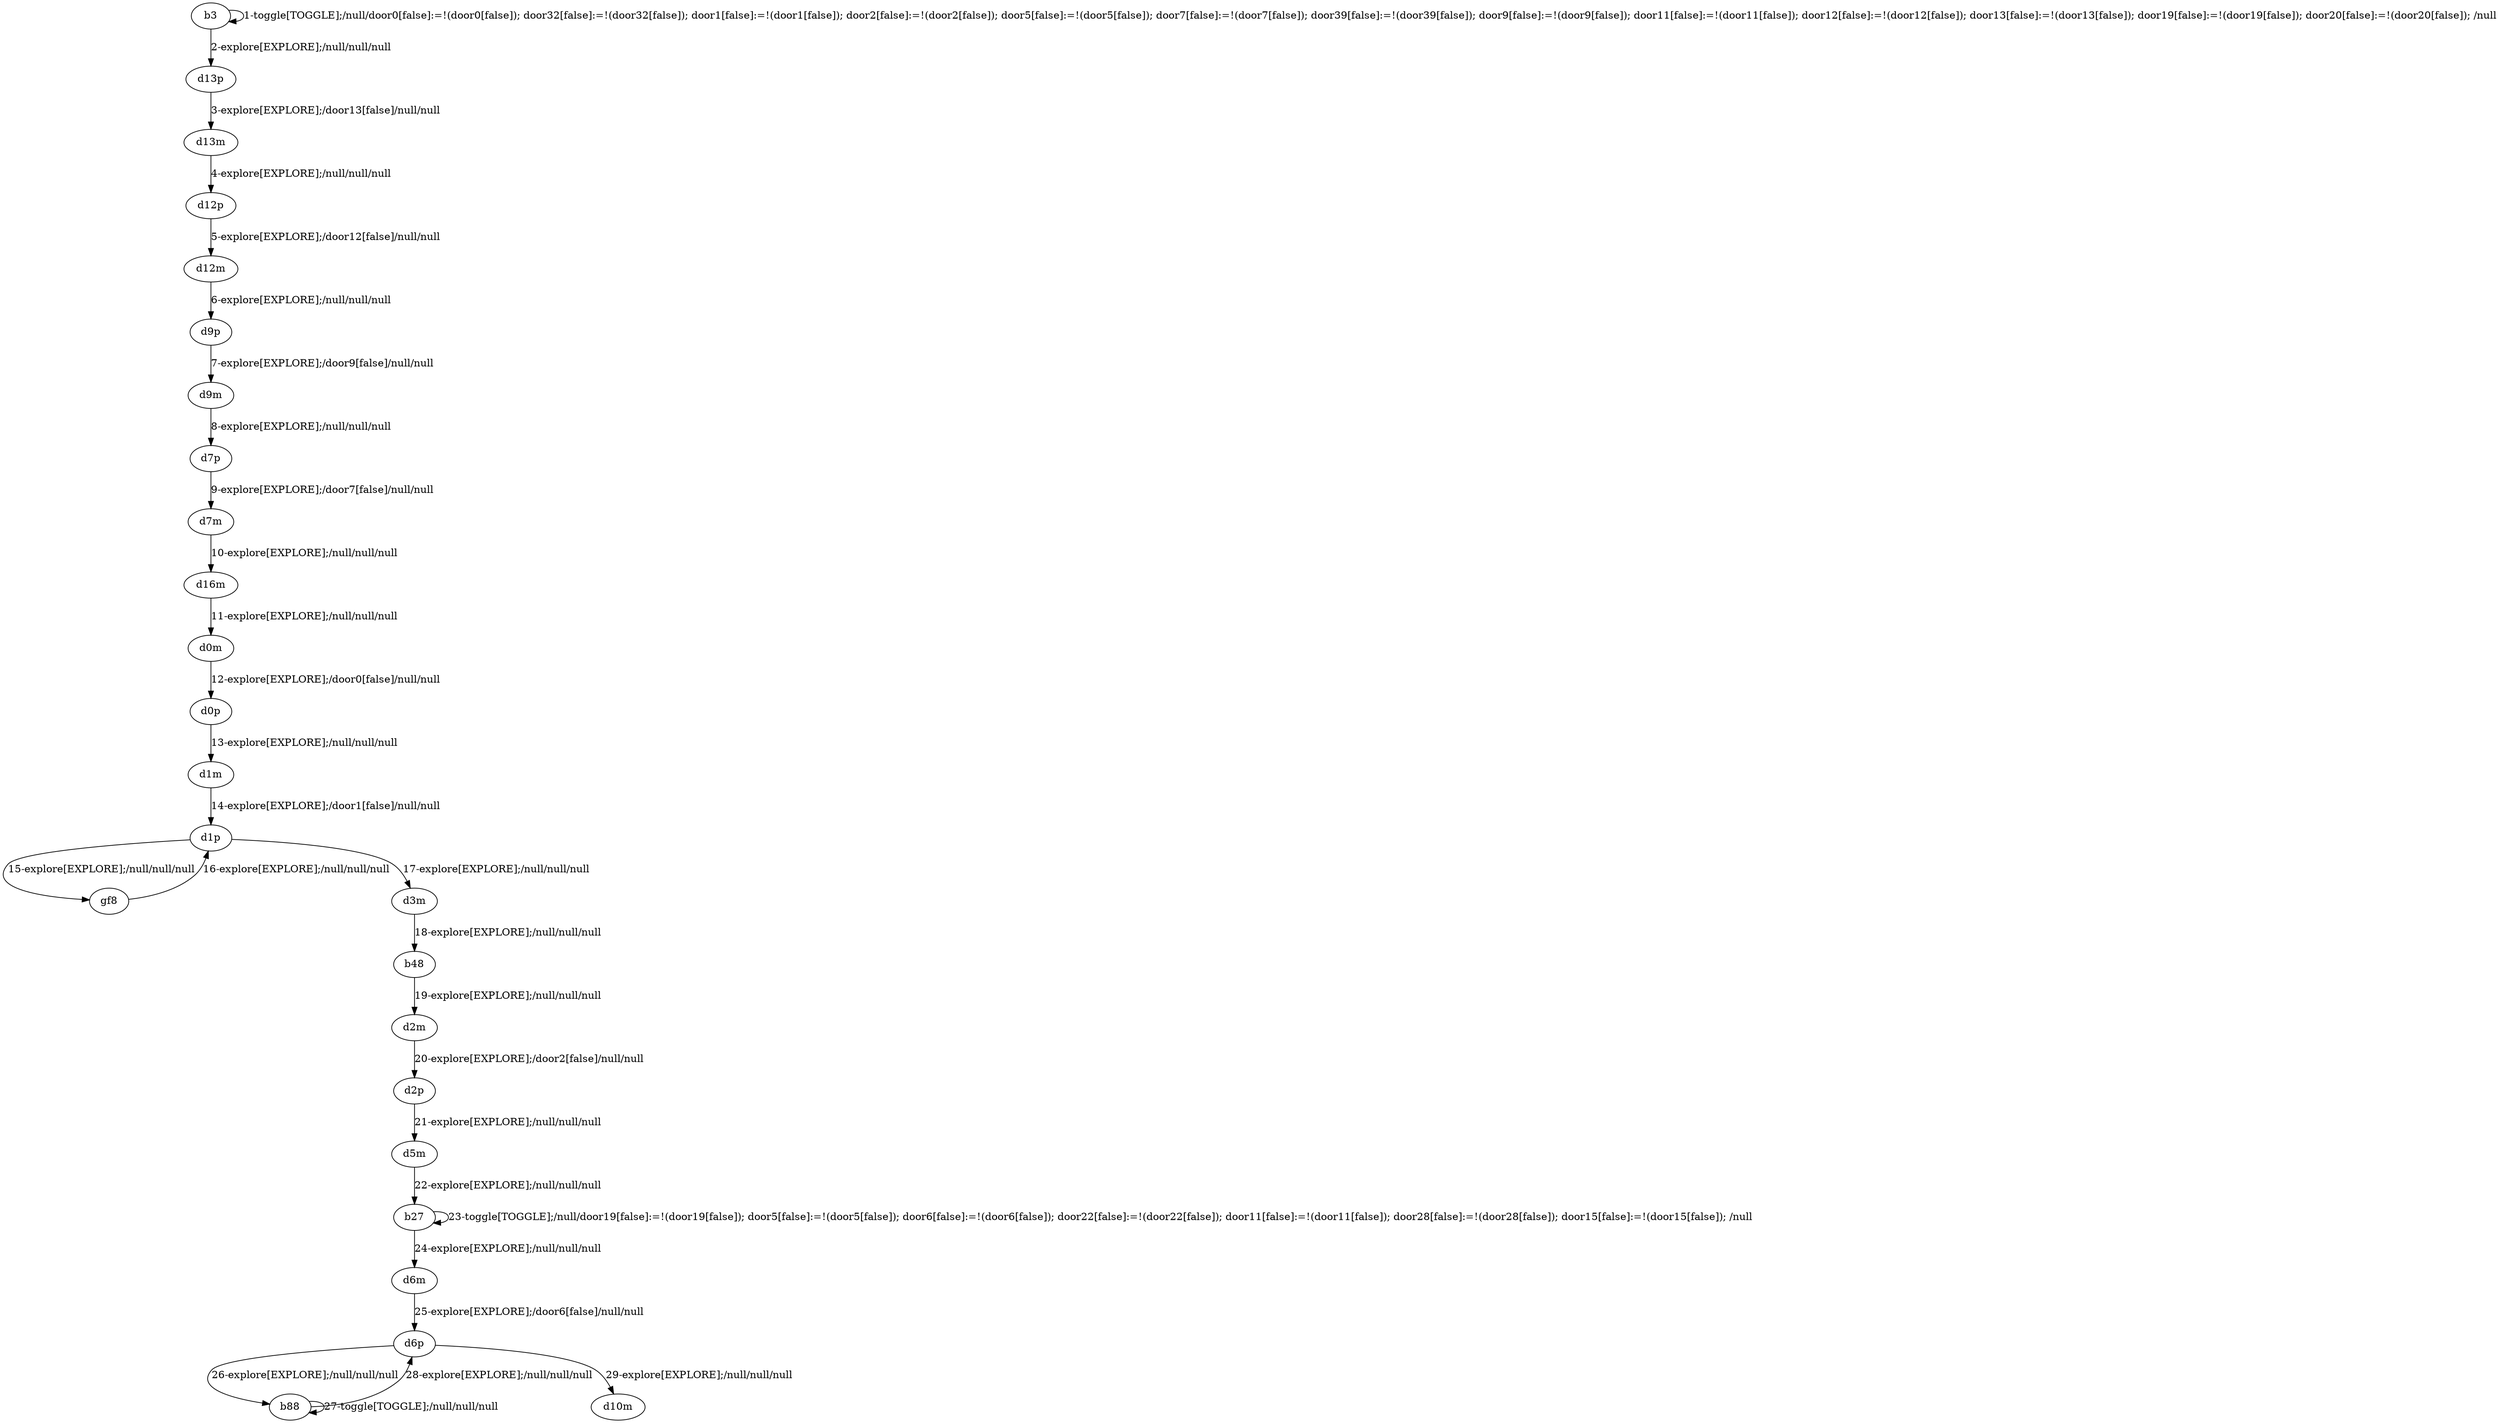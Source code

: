 # Total number of goals covered by this test: 1
# d6p --> d10m

digraph g {
"b3" -> "b3" [label = "1-toggle[TOGGLE];/null/door0[false]:=!(door0[false]); door32[false]:=!(door32[false]); door1[false]:=!(door1[false]); door2[false]:=!(door2[false]); door5[false]:=!(door5[false]); door7[false]:=!(door7[false]); door39[false]:=!(door39[false]); door9[false]:=!(door9[false]); door11[false]:=!(door11[false]); door12[false]:=!(door12[false]); door13[false]:=!(door13[false]); door19[false]:=!(door19[false]); door20[false]:=!(door20[false]); /null"];
"b3" -> "d13p" [label = "2-explore[EXPLORE];/null/null/null"];
"d13p" -> "d13m" [label = "3-explore[EXPLORE];/door13[false]/null/null"];
"d13m" -> "d12p" [label = "4-explore[EXPLORE];/null/null/null"];
"d12p" -> "d12m" [label = "5-explore[EXPLORE];/door12[false]/null/null"];
"d12m" -> "d9p" [label = "6-explore[EXPLORE];/null/null/null"];
"d9p" -> "d9m" [label = "7-explore[EXPLORE];/door9[false]/null/null"];
"d9m" -> "d7p" [label = "8-explore[EXPLORE];/null/null/null"];
"d7p" -> "d7m" [label = "9-explore[EXPLORE];/door7[false]/null/null"];
"d7m" -> "d16m" [label = "10-explore[EXPLORE];/null/null/null"];
"d16m" -> "d0m" [label = "11-explore[EXPLORE];/null/null/null"];
"d0m" -> "d0p" [label = "12-explore[EXPLORE];/door0[false]/null/null"];
"d0p" -> "d1m" [label = "13-explore[EXPLORE];/null/null/null"];
"d1m" -> "d1p" [label = "14-explore[EXPLORE];/door1[false]/null/null"];
"d1p" -> "gf8" [label = "15-explore[EXPLORE];/null/null/null"];
"gf8" -> "d1p" [label = "16-explore[EXPLORE];/null/null/null"];
"d1p" -> "d3m" [label = "17-explore[EXPLORE];/null/null/null"];
"d3m" -> "b48" [label = "18-explore[EXPLORE];/null/null/null"];
"b48" -> "d2m" [label = "19-explore[EXPLORE];/null/null/null"];
"d2m" -> "d2p" [label = "20-explore[EXPLORE];/door2[false]/null/null"];
"d2p" -> "d5m" [label = "21-explore[EXPLORE];/null/null/null"];
"d5m" -> "b27" [label = "22-explore[EXPLORE];/null/null/null"];
"b27" -> "b27" [label = "23-toggle[TOGGLE];/null/door19[false]:=!(door19[false]); door5[false]:=!(door5[false]); door6[false]:=!(door6[false]); door22[false]:=!(door22[false]); door11[false]:=!(door11[false]); door28[false]:=!(door28[false]); door15[false]:=!(door15[false]); /null"];
"b27" -> "d6m" [label = "24-explore[EXPLORE];/null/null/null"];
"d6m" -> "d6p" [label = "25-explore[EXPLORE];/door6[false]/null/null"];
"d6p" -> "b88" [label = "26-explore[EXPLORE];/null/null/null"];
"b88" -> "b88" [label = "27-toggle[TOGGLE];/null/null/null"];
"b88" -> "d6p" [label = "28-explore[EXPLORE];/null/null/null"];
"d6p" -> "d10m" [label = "29-explore[EXPLORE];/null/null/null"];
}